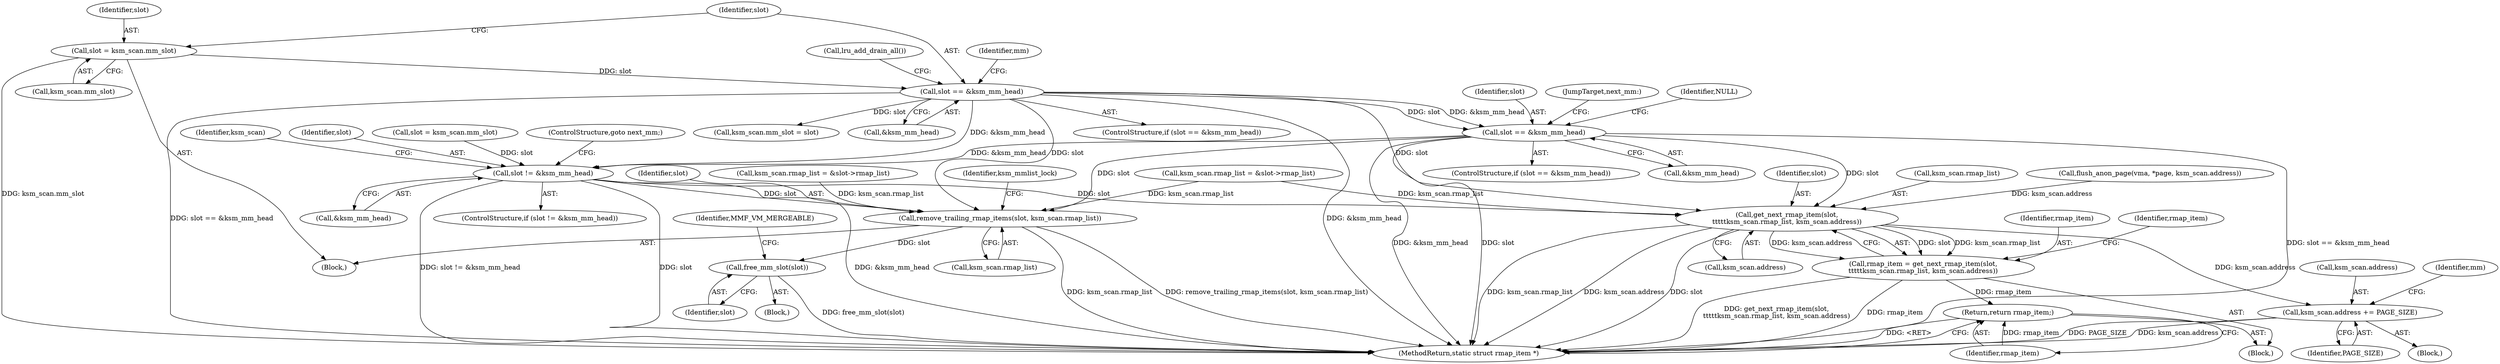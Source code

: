 digraph "0_linux_2b472611a32a72f4a118c069c2d62a1a3f087afd@pointer" {
"1000147" [label="(Call,slot == &ksm_mm_head)"];
"1000126" [label="(Call,slot == &ksm_mm_head)"];
"1000120" [label="(Call,slot = ksm_scan.mm_slot)"];
"1000289" [label="(Call,get_next_rmap_item(slot,\n\t\t\t\t\tksm_scan.rmap_list, ksm_scan.address))"];
"1000287" [label="(Call,rmap_item = get_next_rmap_item(slot,\n\t\t\t\t\tksm_scan.rmap_list, ksm_scan.address))"];
"1000322" [label="(Return,return rmap_item;)"];
"1000308" [label="(Call,ksm_scan.address += PAGE_SIZE)"];
"1000350" [label="(Call,remove_trailing_rmap_items(slot, ksm_scan.rmap_list))"];
"1000378" [label="(Call,free_mm_slot(slot))"];
"1000409" [label="(Call,slot != &ksm_mm_head)"];
"1000294" [label="(Call,ksm_scan.address)"];
"1000288" [label="(Identifier,rmap_item)"];
"1000299" [label="(Block,)"];
"1000409" [label="(Call,slot != &ksm_mm_head)"];
"1000289" [label="(Call,get_next_rmap_item(slot,\n\t\t\t\t\tksm_scan.rmap_list, ksm_scan.address))"];
"1000378" [label="(Call,free_mm_slot(slot))"];
"1000128" [label="(Call,&ksm_mm_head)"];
"1000291" [label="(Call,ksm_scan.rmap_list)"];
"1000168" [label="(Identifier,mm)"];
"1000277" [label="(Call,flush_anon_page(vma, *page, ksm_scan.address))"];
"1000420" [label="(MethodReturn,static struct rmap_item *)"];
"1000411" [label="(Call,&ksm_mm_head)"];
"1000309" [label="(Call,ksm_scan.address)"];
"1000416" [label="(Identifier,ksm_scan)"];
"1000342" [label="(Call,ksm_scan.rmap_list = &slot->rmap_list)"];
"1000152" [label="(Identifier,NULL)"];
"1000125" [label="(ControlStructure,if (slot == &ksm_mm_head))"];
"1000381" [label="(Identifier,MMF_VM_MERGEABLE)"];
"1000159" [label="(Call,ksm_scan.rmap_list = &slot->rmap_list)"];
"1000120" [label="(Call,slot = ksm_scan.mm_slot)"];
"1000357" [label="(Identifier,ksm_mmlist_lock)"];
"1000408" [label="(ControlStructure,if (slot != &ksm_mm_head))"];
"1000138" [label="(Call,ksm_scan.mm_slot = slot)"];
"1000127" [label="(Identifier,slot)"];
"1000126" [label="(Call,slot == &ksm_mm_head)"];
"1000410" [label="(Identifier,slot)"];
"1000364" [label="(Block,)"];
"1000107" [label="(Block,)"];
"1000413" [label="(ControlStructure,goto next_mm;)"];
"1000379" [label="(Identifier,slot)"];
"1000146" [label="(ControlStructure,if (slot == &ksm_mm_head))"];
"1000121" [label="(Identifier,slot)"];
"1000290" [label="(Identifier,slot)"];
"1000351" [label="(Identifier,slot)"];
"1000323" [label="(Identifier,rmap_item)"];
"1000352" [label="(Call,ksm_scan.rmap_list)"];
"1000298" [label="(Identifier,rmap_item)"];
"1000148" [label="(Identifier,slot)"];
"1000149" [label="(Call,&ksm_mm_head)"];
"1000153" [label="(JumpTarget,next_mm:)"];
"1000312" [label="(Identifier,PAGE_SIZE)"];
"1000350" [label="(Call,remove_trailing_rmap_items(slot, ksm_scan.rmap_list))"];
"1000287" [label="(Call,rmap_item = get_next_rmap_item(slot,\n\t\t\t\t\tksm_scan.rmap_list, ksm_scan.address))"];
"1000122" [label="(Call,ksm_scan.mm_slot)"];
"1000308" [label="(Call,ksm_scan.address += PAGE_SIZE)"];
"1000147" [label="(Call,slot == &ksm_mm_head)"];
"1000322" [label="(Return,return rmap_item;)"];
"1000131" [label="(Call,lru_add_drain_all())"];
"1000276" [label="(Block,)"];
"1000403" [label="(Call,slot = ksm_scan.mm_slot)"];
"1000320" [label="(Identifier,mm)"];
"1000147" -> "1000146"  [label="AST: "];
"1000147" -> "1000149"  [label="CFG: "];
"1000148" -> "1000147"  [label="AST: "];
"1000149" -> "1000147"  [label="AST: "];
"1000152" -> "1000147"  [label="CFG: "];
"1000153" -> "1000147"  [label="CFG: "];
"1000147" -> "1000420"  [label="DDG: &ksm_mm_head"];
"1000147" -> "1000420"  [label="DDG: slot"];
"1000147" -> "1000420"  [label="DDG: slot == &ksm_mm_head"];
"1000126" -> "1000147"  [label="DDG: slot"];
"1000126" -> "1000147"  [label="DDG: &ksm_mm_head"];
"1000147" -> "1000289"  [label="DDG: slot"];
"1000147" -> "1000350"  [label="DDG: slot"];
"1000147" -> "1000409"  [label="DDG: &ksm_mm_head"];
"1000126" -> "1000125"  [label="AST: "];
"1000126" -> "1000128"  [label="CFG: "];
"1000127" -> "1000126"  [label="AST: "];
"1000128" -> "1000126"  [label="AST: "];
"1000131" -> "1000126"  [label="CFG: "];
"1000168" -> "1000126"  [label="CFG: "];
"1000126" -> "1000420"  [label="DDG: slot == &ksm_mm_head"];
"1000126" -> "1000420"  [label="DDG: &ksm_mm_head"];
"1000120" -> "1000126"  [label="DDG: slot"];
"1000126" -> "1000138"  [label="DDG: slot"];
"1000126" -> "1000289"  [label="DDG: slot"];
"1000126" -> "1000350"  [label="DDG: slot"];
"1000126" -> "1000409"  [label="DDG: &ksm_mm_head"];
"1000120" -> "1000107"  [label="AST: "];
"1000120" -> "1000122"  [label="CFG: "];
"1000121" -> "1000120"  [label="AST: "];
"1000122" -> "1000120"  [label="AST: "];
"1000127" -> "1000120"  [label="CFG: "];
"1000120" -> "1000420"  [label="DDG: ksm_scan.mm_slot"];
"1000289" -> "1000287"  [label="AST: "];
"1000289" -> "1000294"  [label="CFG: "];
"1000290" -> "1000289"  [label="AST: "];
"1000291" -> "1000289"  [label="AST: "];
"1000294" -> "1000289"  [label="AST: "];
"1000287" -> "1000289"  [label="CFG: "];
"1000289" -> "1000420"  [label="DDG: ksm_scan.rmap_list"];
"1000289" -> "1000420"  [label="DDG: ksm_scan.address"];
"1000289" -> "1000420"  [label="DDG: slot"];
"1000289" -> "1000287"  [label="DDG: slot"];
"1000289" -> "1000287"  [label="DDG: ksm_scan.rmap_list"];
"1000289" -> "1000287"  [label="DDG: ksm_scan.address"];
"1000409" -> "1000289"  [label="DDG: slot"];
"1000159" -> "1000289"  [label="DDG: ksm_scan.rmap_list"];
"1000277" -> "1000289"  [label="DDG: ksm_scan.address"];
"1000289" -> "1000308"  [label="DDG: ksm_scan.address"];
"1000287" -> "1000276"  [label="AST: "];
"1000288" -> "1000287"  [label="AST: "];
"1000298" -> "1000287"  [label="CFG: "];
"1000287" -> "1000420"  [label="DDG: get_next_rmap_item(slot,\n\t\t\t\t\tksm_scan.rmap_list, ksm_scan.address)"];
"1000287" -> "1000420"  [label="DDG: rmap_item"];
"1000287" -> "1000322"  [label="DDG: rmap_item"];
"1000322" -> "1000276"  [label="AST: "];
"1000322" -> "1000323"  [label="CFG: "];
"1000323" -> "1000322"  [label="AST: "];
"1000420" -> "1000322"  [label="CFG: "];
"1000322" -> "1000420"  [label="DDG: <RET>"];
"1000323" -> "1000322"  [label="DDG: rmap_item"];
"1000308" -> "1000299"  [label="AST: "];
"1000308" -> "1000312"  [label="CFG: "];
"1000309" -> "1000308"  [label="AST: "];
"1000312" -> "1000308"  [label="AST: "];
"1000320" -> "1000308"  [label="CFG: "];
"1000308" -> "1000420"  [label="DDG: ksm_scan.address"];
"1000308" -> "1000420"  [label="DDG: PAGE_SIZE"];
"1000350" -> "1000107"  [label="AST: "];
"1000350" -> "1000352"  [label="CFG: "];
"1000351" -> "1000350"  [label="AST: "];
"1000352" -> "1000350"  [label="AST: "];
"1000357" -> "1000350"  [label="CFG: "];
"1000350" -> "1000420"  [label="DDG: remove_trailing_rmap_items(slot, ksm_scan.rmap_list)"];
"1000350" -> "1000420"  [label="DDG: ksm_scan.rmap_list"];
"1000409" -> "1000350"  [label="DDG: slot"];
"1000342" -> "1000350"  [label="DDG: ksm_scan.rmap_list"];
"1000159" -> "1000350"  [label="DDG: ksm_scan.rmap_list"];
"1000350" -> "1000378"  [label="DDG: slot"];
"1000378" -> "1000364"  [label="AST: "];
"1000378" -> "1000379"  [label="CFG: "];
"1000379" -> "1000378"  [label="AST: "];
"1000381" -> "1000378"  [label="CFG: "];
"1000378" -> "1000420"  [label="DDG: free_mm_slot(slot)"];
"1000409" -> "1000408"  [label="AST: "];
"1000409" -> "1000411"  [label="CFG: "];
"1000410" -> "1000409"  [label="AST: "];
"1000411" -> "1000409"  [label="AST: "];
"1000413" -> "1000409"  [label="CFG: "];
"1000416" -> "1000409"  [label="CFG: "];
"1000409" -> "1000420"  [label="DDG: &ksm_mm_head"];
"1000409" -> "1000420"  [label="DDG: slot != &ksm_mm_head"];
"1000409" -> "1000420"  [label="DDG: slot"];
"1000403" -> "1000409"  [label="DDG: slot"];
}
